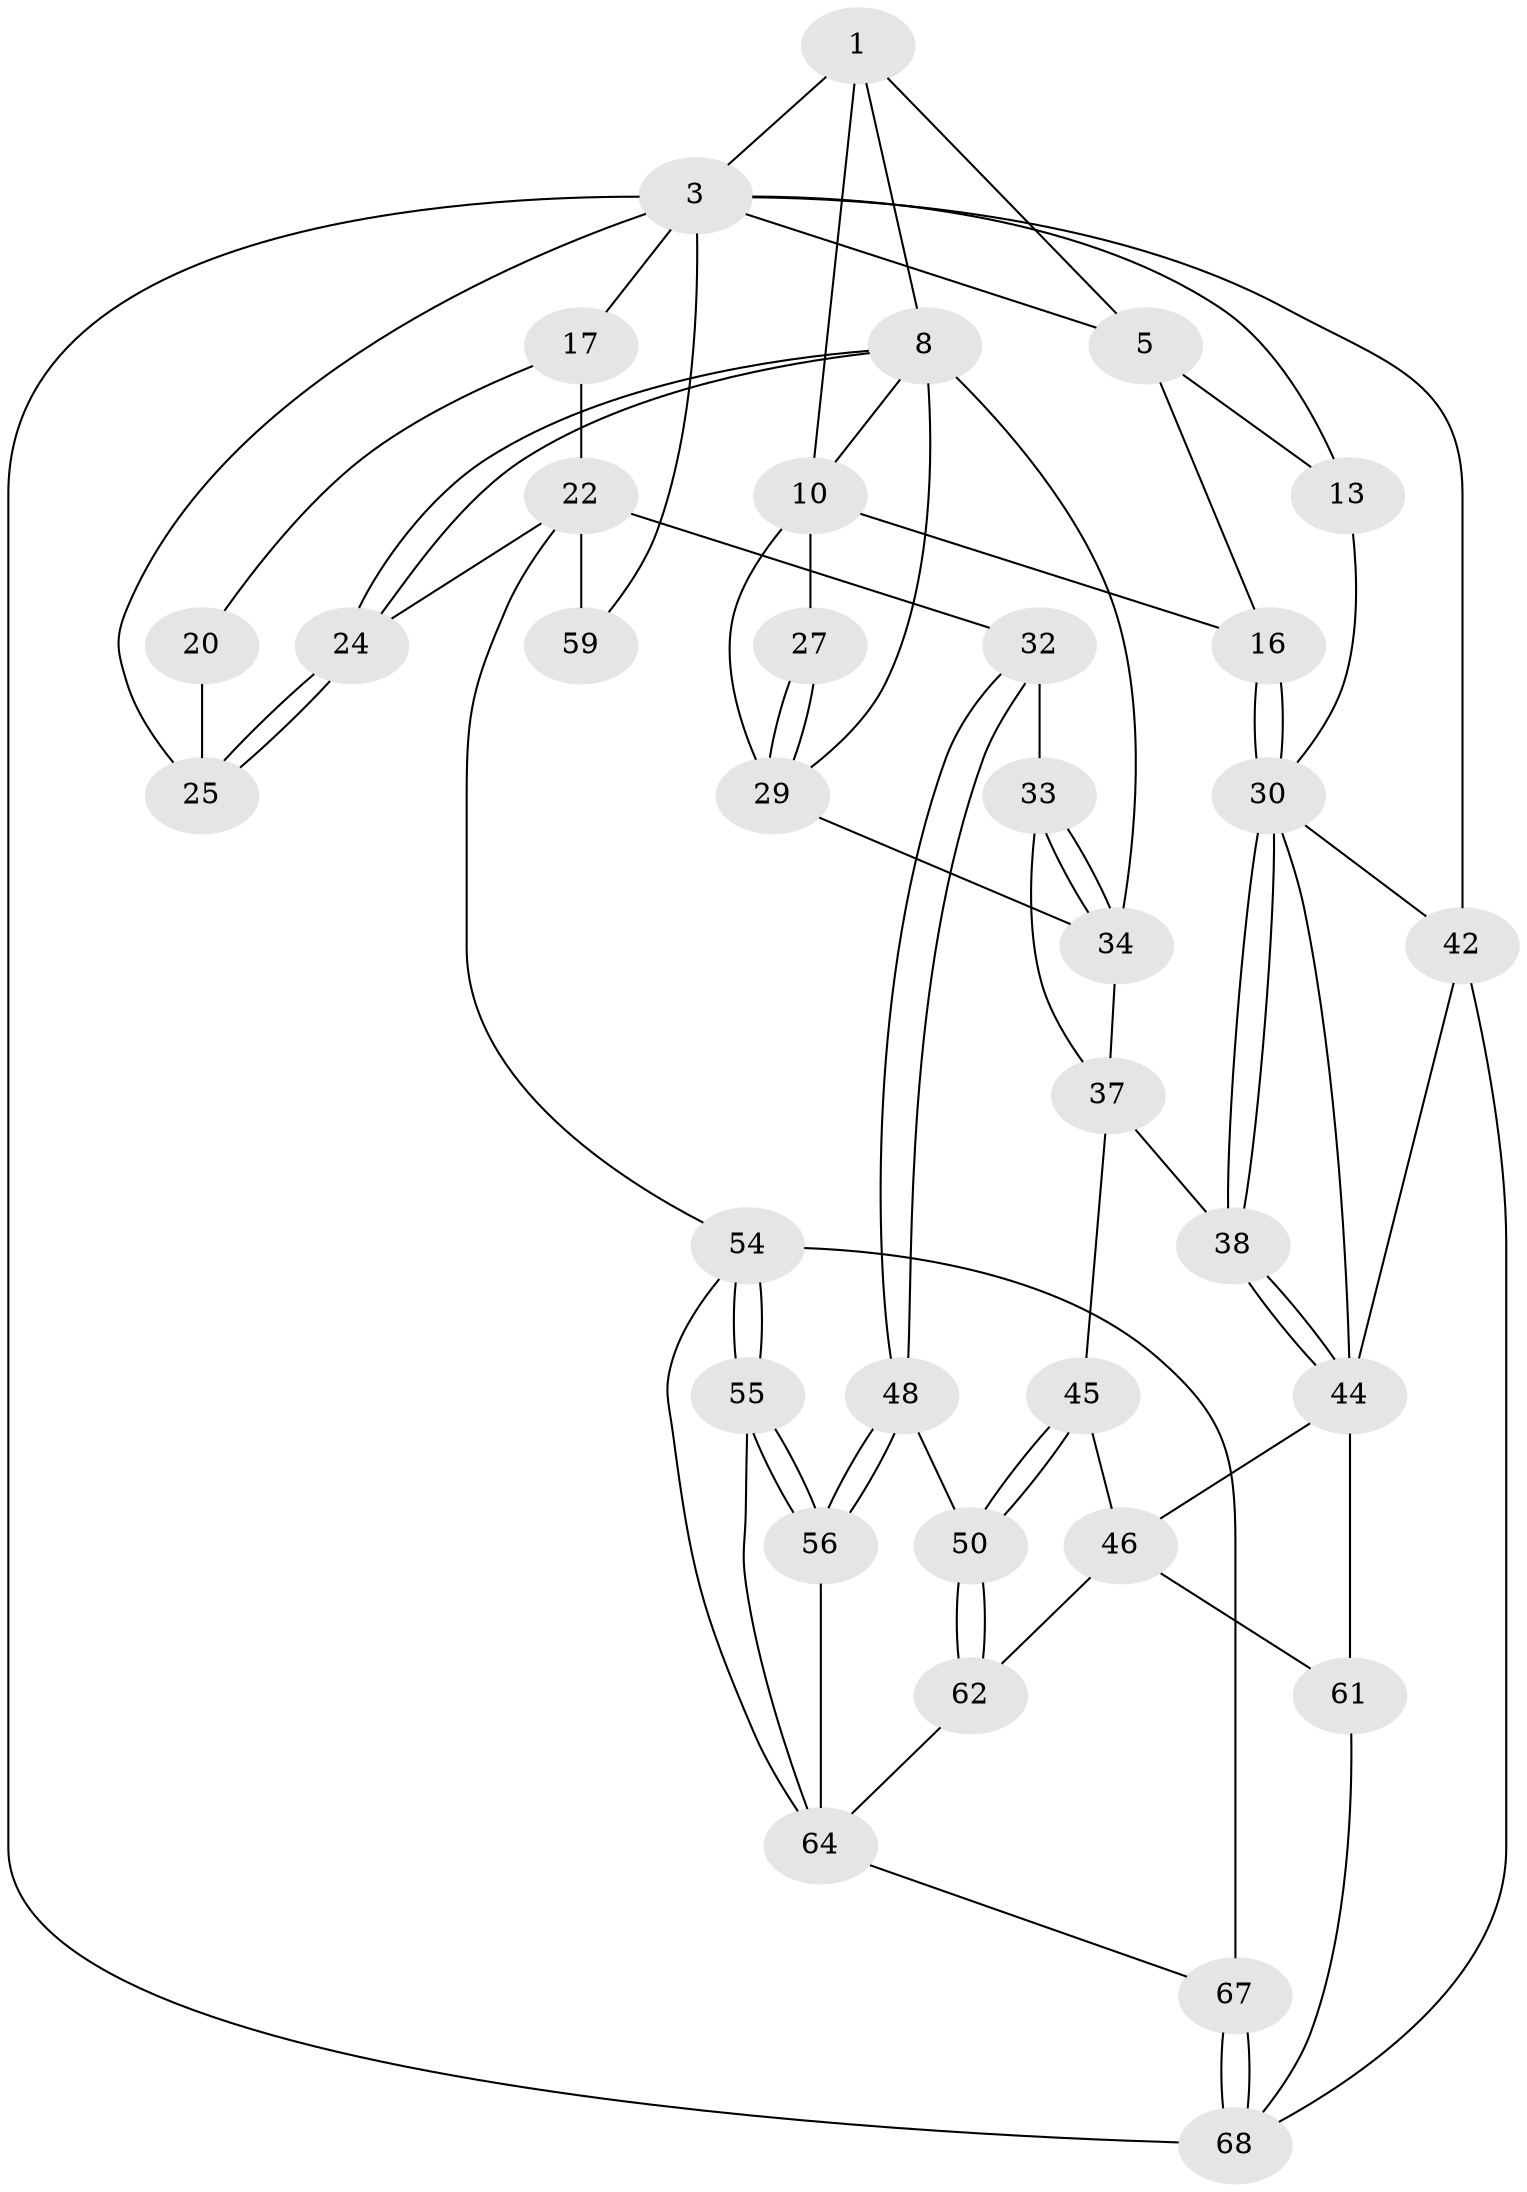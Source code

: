 // original degree distribution, {3: 0.05714285714285714, 5: 0.5428571428571428, 6: 0.21428571428571427, 4: 0.18571428571428572}
// Generated by graph-tools (version 1.1) at 2025/17/03/09/25 04:17:07]
// undirected, 35 vertices, 78 edges
graph export_dot {
graph [start="1"]
  node [color=gray90,style=filled];
  1 [pos="+0.3517051926530757+0",super="+2+6"];
  3 [pos="+1+0",super="+4+39"];
  5 [pos="+0+0",super="+7"];
  8 [pos="+0.683648432969368+0.10859509935790114",super="+9"];
  10 [pos="+0.5658432954149373+0.16924393608237265",super="+11"];
  13 [pos="+0+0.24703849039713885"];
  16 [pos="+0.18453230900145856+0.22082926311682036"];
  17 [pos="+0.9413068501423114+0.2265851117137244",super="+18"];
  20 [pos="+1+0.0923496433947097",super="+21"];
  22 [pos="+0.7882633051923272+0.4681219975338547",super="+23+51"];
  24 [pos="+0.7166042951136922+0.14677016614601748"];
  25 [pos="+0.7990576802677823+0.15567130240289445",super="+26"];
  27 [pos="+0.5099181231551789+0.23845533235733896"];
  29 [pos="+0.4707860872959782+0.3149065498992122",super="+35"];
  30 [pos="+0.039207173860219616+0.3491002587375843",super="+31"];
  32 [pos="+0.638815350462801+0.5113385634599328"];
  33 [pos="+0.5616599928668726+0.45500827157671997"];
  34 [pos="+0.5505789355237353+0.43716874593364796",super="+36"];
  37 [pos="+0.26358103777765324+0.4880542727136685",super="+40"];
  38 [pos="+0.1523518074431226+0.47656562742172215"];
  42 [pos="+0+1",super="+43"];
  44 [pos="+0.01875298600813694+0.5739550096190651",super="+47"];
  45 [pos="+0.28439712393914696+0.5297116604820692"];
  46 [pos="+0.16112977657188213+0.6630728293615153",super="+60"];
  48 [pos="+0.6227823539353166+0.5367569618687403",super="+49"];
  50 [pos="+0.3111753661002586+0.5691225945095857"];
  54 [pos="+0.6212845860838418+0.7858626467664422",super="+70"];
  55 [pos="+0.576695936291952+0.710582472627366"];
  56 [pos="+0.5720950728757312+0.6839412946049116",super="+63"];
  59 [pos="+0.8352846221283412+0.9999586187903176"];
  61 [pos="+0.10669307820347636+0.7600171825051683"];
  62 [pos="+0.27380507442428603+0.7855172362411104"];
  64 [pos="+0.4071406281213184+0.7733796211843623",super="+66+65"];
  67 [pos="+0.31651977751895516+0.9873308697680014"];
  68 [pos="+0.30032714189044435+1",super="+69"];
  1 -- 8;
  1 -- 3;
  1 -- 10;
  1 -- 5;
  3 -- 5;
  3 -- 13;
  3 -- 68;
  3 -- 59;
  3 -- 25;
  3 -- 17;
  3 -- 42 [weight=2];
  5 -- 16;
  5 -- 13;
  8 -- 24;
  8 -- 24;
  8 -- 10;
  8 -- 34;
  8 -- 29;
  10 -- 27 [weight=2];
  10 -- 16;
  10 -- 29;
  13 -- 30;
  16 -- 30;
  16 -- 30;
  17 -- 22 [weight=2];
  17 -- 20;
  20 -- 25 [weight=2];
  22 -- 24;
  22 -- 32;
  22 -- 54;
  22 -- 59 [weight=2];
  24 -- 25;
  24 -- 25;
  27 -- 29;
  27 -- 29;
  29 -- 34;
  30 -- 38;
  30 -- 38;
  30 -- 42;
  30 -- 44;
  32 -- 33;
  32 -- 48;
  32 -- 48;
  33 -- 34;
  33 -- 34;
  33 -- 37;
  34 -- 37;
  37 -- 38;
  37 -- 45;
  38 -- 44;
  38 -- 44;
  42 -- 44;
  42 -- 68;
  44 -- 61;
  44 -- 46;
  45 -- 46;
  45 -- 50;
  45 -- 50;
  46 -- 62;
  46 -- 61;
  48 -- 56 [weight=2];
  48 -- 56;
  48 -- 50;
  50 -- 62;
  50 -- 62;
  54 -- 55;
  54 -- 55;
  54 -- 64;
  54 -- 67;
  55 -- 56;
  55 -- 56;
  55 -- 64;
  56 -- 64;
  61 -- 68;
  62 -- 64;
  64 -- 67;
  67 -- 68;
  67 -- 68;
}
